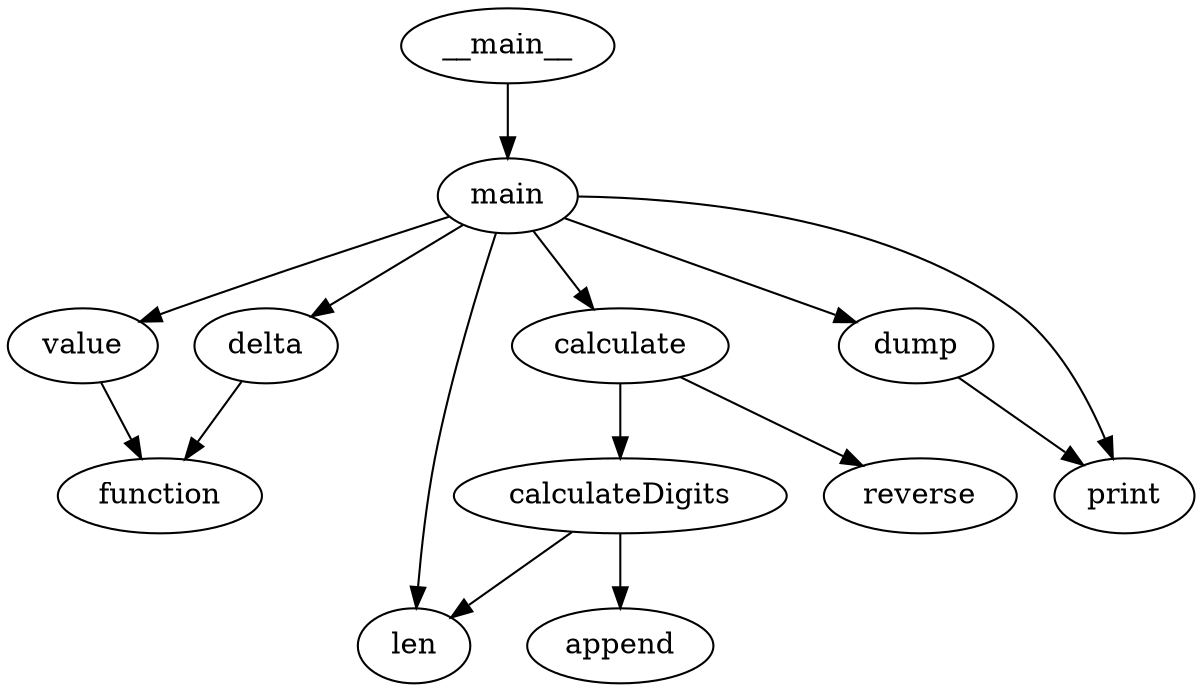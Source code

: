 strict digraph  {
value;
function;
delta;
calculateDigits;
len;
append;
calculate;
reverse;
dump;
print;
main;
__main__;
value -> function;
delta -> function;
calculateDigits -> len;
calculateDigits -> append;
calculate -> calculateDigits;
calculate -> reverse;
dump -> print;
main -> value;
main -> calculate;
main -> print;
main -> len;
main -> delta;
main -> dump;
__main__ -> main;
}
